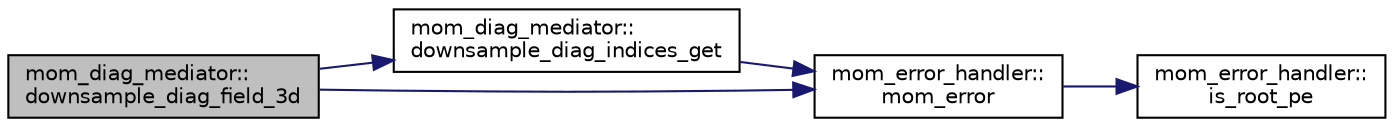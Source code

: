 digraph "mom_diag_mediator::downsample_diag_field_3d"
{
 // INTERACTIVE_SVG=YES
 // LATEX_PDF_SIZE
  edge [fontname="Helvetica",fontsize="10",labelfontname="Helvetica",labelfontsize="10"];
  node [fontname="Helvetica",fontsize="10",shape=record];
  rankdir="LR";
  Node1 [label="mom_diag_mediator::\ldownsample_diag_field_3d",height=0.2,width=0.4,color="black", fillcolor="grey75", style="filled", fontcolor="black",tooltip="This subroutine allocates and computes a downsampled array from an input array It also determines the..."];
  Node1 -> Node2 [color="midnightblue",fontsize="10",style="solid",fontname="Helvetica"];
  Node2 [label="mom_diag_mediator::\ldownsample_diag_indices_get",height=0.2,width=0.4,color="black", fillcolor="white", style="filled",URL="$namespacemom__diag__mediator.html#a902b3d966dae0a8f0011d98d8697e22d",tooltip="Get the diagnostics-compute indices (to be passed to send_data) based on the shape of the diag field ..."];
  Node2 -> Node3 [color="midnightblue",fontsize="10",style="solid",fontname="Helvetica"];
  Node3 [label="mom_error_handler::\lmom_error",height=0.2,width=0.4,color="black", fillcolor="white", style="filled",URL="$namespacemom__error__handler.html#a460cfb79a06c29fc249952c2a3710d67",tooltip="This provides a convenient interface for writing an mpp_error message with run-time filter based on a..."];
  Node3 -> Node4 [color="midnightblue",fontsize="10",style="solid",fontname="Helvetica"];
  Node4 [label="mom_error_handler::\lis_root_pe",height=0.2,width=0.4,color="black", fillcolor="white", style="filled",URL="$namespacemom__error__handler.html#ad5f00a53059c72fe2332d1436c80ca71",tooltip="This returns .true. if the current PE is the root PE."];
  Node1 -> Node3 [color="midnightblue",fontsize="10",style="solid",fontname="Helvetica"];
}
